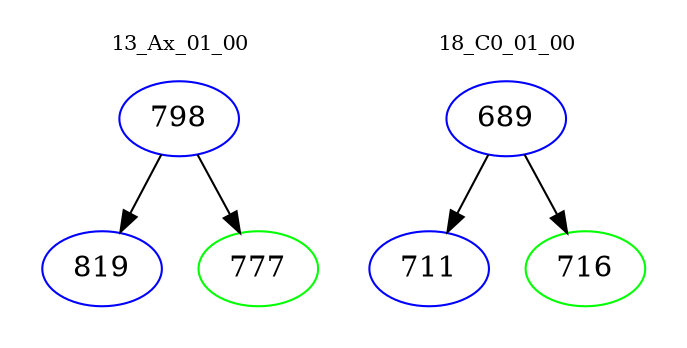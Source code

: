 digraph{
subgraph cluster_0 {
color = white
label = "13_Ax_01_00";
fontsize=10;
T0_798 [label="798", color="blue"]
T0_798 -> T0_819 [color="black"]
T0_819 [label="819", color="blue"]
T0_798 -> T0_777 [color="black"]
T0_777 [label="777", color="green"]
}
subgraph cluster_1 {
color = white
label = "18_C0_01_00";
fontsize=10;
T1_689 [label="689", color="blue"]
T1_689 -> T1_711 [color="black"]
T1_711 [label="711", color="blue"]
T1_689 -> T1_716 [color="black"]
T1_716 [label="716", color="green"]
}
}
